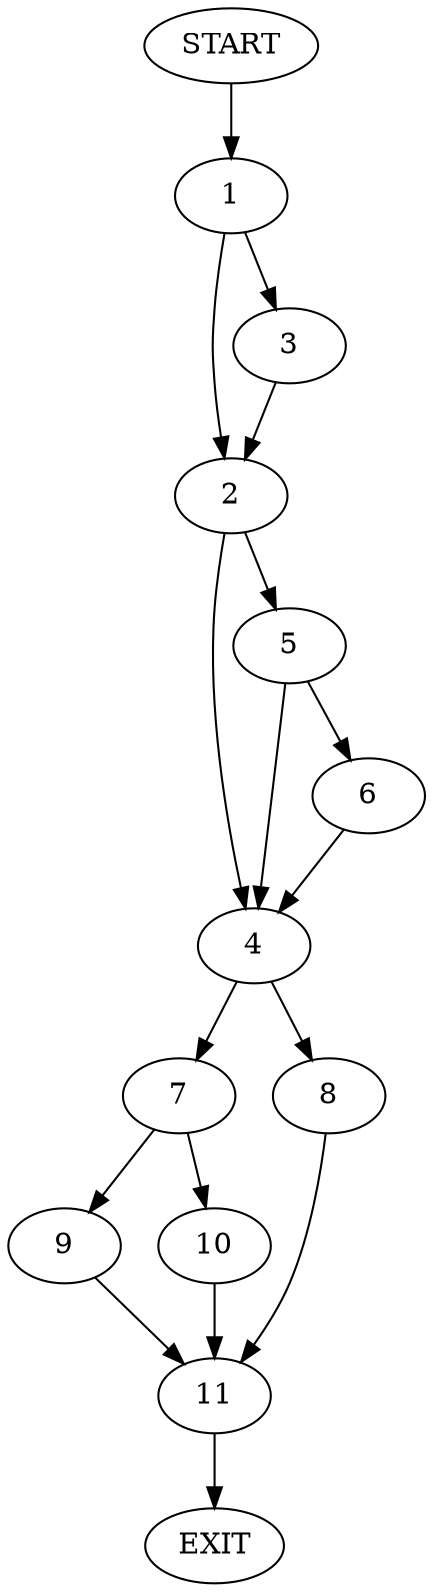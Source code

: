 digraph {
0 [label="START"]
12 [label="EXIT"]
0 -> 1
1 -> 2
1 -> 3
2 -> 4
2 -> 5
3 -> 2
5 -> 4
5 -> 6
4 -> 7
4 -> 8
6 -> 4
7 -> 9
7 -> 10
8 -> 11
9 -> 11
10 -> 11
11 -> 12
}
